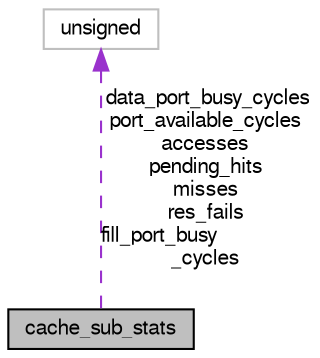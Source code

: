 digraph "cache_sub_stats"
{
  bgcolor="transparent";
  edge [fontname="FreeSans",fontsize="10",labelfontname="FreeSans",labelfontsize="10"];
  node [fontname="FreeSans",fontsize="10",shape=record];
  Node1 [label="cache_sub_stats",height=0.2,width=0.4,color="black", fillcolor="grey75", style="filled", fontcolor="black"];
  Node2 -> Node1 [dir="back",color="darkorchid3",fontsize="10",style="dashed",label=" data_port_busy_cycles\nport_available_cycles\naccesses\npending_hits\nmisses\nres_fails\nfill_port_busy\l_cycles" ,fontname="FreeSans"];
  Node2 [label="unsigned",height=0.2,width=0.4,color="grey75"];
}
